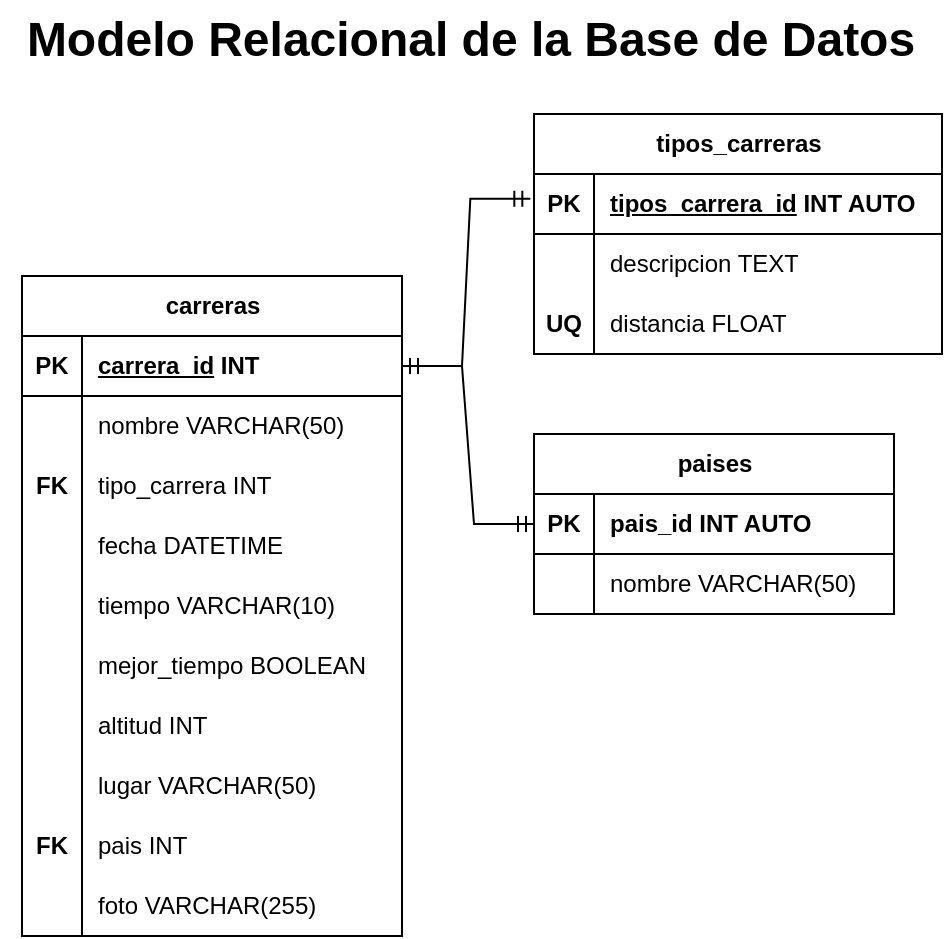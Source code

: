<mxfile version="21.2.1" type="device">
  <diagram name="Página-1" id="3yxqQ_oMUJjQ8AvOlSan">
    <mxGraphModel dx="768" dy="2117" grid="1" gridSize="10" guides="1" tooltips="1" connect="0" arrows="1" fold="1" page="1" pageScale="1" pageWidth="827" pageHeight="1169" math="0" shadow="0">
      <root>
        <mxCell id="0" />
        <mxCell id="1" parent="0" />
        <mxCell id="430ZbAmW-lMx0u4BgM1_-1" value="carreras" style="shape=table;startSize=30;container=1;collapsible=1;childLayout=tableLayout;fixedRows=1;rowLines=0;fontStyle=1;align=center;resizeLast=1;html=1;" vertex="1" parent="1">
          <mxGeometry x="190" y="-1029" width="190" height="330" as="geometry">
            <mxRectangle x="30" y="-1140" width="90" height="30" as="alternateBounds" />
          </mxGeometry>
        </mxCell>
        <mxCell id="430ZbAmW-lMx0u4BgM1_-2" value="" style="shape=tableRow;horizontal=0;startSize=0;swimlaneHead=0;swimlaneBody=0;fillColor=none;collapsible=0;dropTarget=0;points=[[0,0.5],[1,0.5]];portConstraint=eastwest;top=0;left=0;right=0;bottom=1;fontStyle=0" vertex="1" parent="430ZbAmW-lMx0u4BgM1_-1">
          <mxGeometry y="30" width="190" height="30" as="geometry" />
        </mxCell>
        <mxCell id="430ZbAmW-lMx0u4BgM1_-3" value="PK" style="shape=partialRectangle;connectable=0;fillColor=none;top=0;left=0;bottom=0;right=0;fontStyle=1;overflow=hidden;whiteSpace=wrap;html=1;" vertex="1" parent="430ZbAmW-lMx0u4BgM1_-2">
          <mxGeometry width="30" height="30" as="geometry">
            <mxRectangle width="30" height="30" as="alternateBounds" />
          </mxGeometry>
        </mxCell>
        <mxCell id="430ZbAmW-lMx0u4BgM1_-4" value="&lt;u&gt;carrera_id&lt;/u&gt;&amp;nbsp;INT" style="shape=partialRectangle;connectable=0;fillColor=none;top=0;left=0;bottom=0;right=0;align=left;spacingLeft=6;fontStyle=1;overflow=hidden;whiteSpace=wrap;html=1;" vertex="1" parent="430ZbAmW-lMx0u4BgM1_-2">
          <mxGeometry x="30" width="160" height="30" as="geometry">
            <mxRectangle width="160" height="30" as="alternateBounds" />
          </mxGeometry>
        </mxCell>
        <mxCell id="430ZbAmW-lMx0u4BgM1_-5" value="" style="shape=tableRow;horizontal=0;startSize=0;swimlaneHead=0;swimlaneBody=0;fillColor=none;collapsible=0;dropTarget=0;points=[[0,0.5],[1,0.5]];portConstraint=eastwest;top=0;left=0;right=0;bottom=0;" vertex="1" parent="430ZbAmW-lMx0u4BgM1_-1">
          <mxGeometry y="60" width="190" height="30" as="geometry" />
        </mxCell>
        <mxCell id="430ZbAmW-lMx0u4BgM1_-6" value="" style="shape=partialRectangle;connectable=0;fillColor=none;top=0;left=0;bottom=0;right=0;editable=1;overflow=hidden;whiteSpace=wrap;html=1;" vertex="1" parent="430ZbAmW-lMx0u4BgM1_-5">
          <mxGeometry width="30" height="30" as="geometry">
            <mxRectangle width="30" height="30" as="alternateBounds" />
          </mxGeometry>
        </mxCell>
        <mxCell id="430ZbAmW-lMx0u4BgM1_-7" value="nombre VARCHAR(50)" style="shape=partialRectangle;connectable=0;fillColor=none;top=0;left=0;bottom=0;right=0;align=left;spacingLeft=6;overflow=hidden;whiteSpace=wrap;html=1;" vertex="1" parent="430ZbAmW-lMx0u4BgM1_-5">
          <mxGeometry x="30" width="160" height="30" as="geometry">
            <mxRectangle width="160" height="30" as="alternateBounds" />
          </mxGeometry>
        </mxCell>
        <mxCell id="430ZbAmW-lMx0u4BgM1_-8" value="" style="shape=tableRow;horizontal=0;startSize=0;swimlaneHead=0;swimlaneBody=0;fillColor=none;collapsible=0;dropTarget=0;points=[[0,0.5],[1,0.5]];portConstraint=eastwest;top=0;left=0;right=0;bottom=0;" vertex="1" parent="430ZbAmW-lMx0u4BgM1_-1">
          <mxGeometry y="90" width="190" height="30" as="geometry" />
        </mxCell>
        <mxCell id="430ZbAmW-lMx0u4BgM1_-9" value="&lt;b&gt;FK&lt;/b&gt;" style="shape=partialRectangle;connectable=0;fillColor=none;top=0;left=0;bottom=0;right=0;editable=1;overflow=hidden;whiteSpace=wrap;html=1;" vertex="1" parent="430ZbAmW-lMx0u4BgM1_-8">
          <mxGeometry width="30" height="30" as="geometry">
            <mxRectangle width="30" height="30" as="alternateBounds" />
          </mxGeometry>
        </mxCell>
        <mxCell id="430ZbAmW-lMx0u4BgM1_-10" value="tipo_carrera INT" style="shape=partialRectangle;connectable=0;fillColor=none;top=0;left=0;bottom=0;right=0;align=left;spacingLeft=6;overflow=hidden;whiteSpace=wrap;html=1;" vertex="1" parent="430ZbAmW-lMx0u4BgM1_-8">
          <mxGeometry x="30" width="160" height="30" as="geometry">
            <mxRectangle width="160" height="30" as="alternateBounds" />
          </mxGeometry>
        </mxCell>
        <mxCell id="430ZbAmW-lMx0u4BgM1_-11" value="" style="shape=tableRow;horizontal=0;startSize=0;swimlaneHead=0;swimlaneBody=0;fillColor=none;collapsible=0;dropTarget=0;points=[[0,0.5],[1,0.5]];portConstraint=eastwest;top=0;left=0;right=0;bottom=0;" vertex="1" parent="430ZbAmW-lMx0u4BgM1_-1">
          <mxGeometry y="120" width="190" height="30" as="geometry" />
        </mxCell>
        <mxCell id="430ZbAmW-lMx0u4BgM1_-12" value="" style="shape=partialRectangle;connectable=0;fillColor=none;top=0;left=0;bottom=0;right=0;editable=1;overflow=hidden;whiteSpace=wrap;html=1;" vertex="1" parent="430ZbAmW-lMx0u4BgM1_-11">
          <mxGeometry width="30" height="30" as="geometry">
            <mxRectangle width="30" height="30" as="alternateBounds" />
          </mxGeometry>
        </mxCell>
        <mxCell id="430ZbAmW-lMx0u4BgM1_-13" value="fecha DATETIME" style="shape=partialRectangle;connectable=0;fillColor=none;top=0;left=0;bottom=0;right=0;align=left;spacingLeft=6;overflow=hidden;whiteSpace=wrap;html=1;" vertex="1" parent="430ZbAmW-lMx0u4BgM1_-11">
          <mxGeometry x="30" width="160" height="30" as="geometry">
            <mxRectangle width="160" height="30" as="alternateBounds" />
          </mxGeometry>
        </mxCell>
        <mxCell id="430ZbAmW-lMx0u4BgM1_-65" value="" style="shape=tableRow;horizontal=0;startSize=0;swimlaneHead=0;swimlaneBody=0;fillColor=none;collapsible=0;dropTarget=0;points=[[0,0.5],[1,0.5]];portConstraint=eastwest;top=0;left=0;right=0;bottom=0;" vertex="1" parent="430ZbAmW-lMx0u4BgM1_-1">
          <mxGeometry y="150" width="190" height="30" as="geometry" />
        </mxCell>
        <mxCell id="430ZbAmW-lMx0u4BgM1_-66" value="" style="shape=partialRectangle;connectable=0;fillColor=none;top=0;left=0;bottom=0;right=0;editable=1;overflow=hidden;whiteSpace=wrap;html=1;" vertex="1" parent="430ZbAmW-lMx0u4BgM1_-65">
          <mxGeometry width="30" height="30" as="geometry">
            <mxRectangle width="30" height="30" as="alternateBounds" />
          </mxGeometry>
        </mxCell>
        <mxCell id="430ZbAmW-lMx0u4BgM1_-67" value="tiempo VARCHAR(10)" style="shape=partialRectangle;connectable=0;fillColor=none;top=0;left=0;bottom=0;right=0;align=left;spacingLeft=6;overflow=hidden;whiteSpace=wrap;html=1;" vertex="1" parent="430ZbAmW-lMx0u4BgM1_-65">
          <mxGeometry x="30" width="160" height="30" as="geometry">
            <mxRectangle width="160" height="30" as="alternateBounds" />
          </mxGeometry>
        </mxCell>
        <mxCell id="430ZbAmW-lMx0u4BgM1_-68" value="" style="shape=tableRow;horizontal=0;startSize=0;swimlaneHead=0;swimlaneBody=0;fillColor=none;collapsible=0;dropTarget=0;points=[[0,0.5],[1,0.5]];portConstraint=eastwest;top=0;left=0;right=0;bottom=0;" vertex="1" parent="430ZbAmW-lMx0u4BgM1_-1">
          <mxGeometry y="180" width="190" height="30" as="geometry" />
        </mxCell>
        <mxCell id="430ZbAmW-lMx0u4BgM1_-69" value="" style="shape=partialRectangle;connectable=0;fillColor=none;top=0;left=0;bottom=0;right=0;editable=1;overflow=hidden;whiteSpace=wrap;html=1;" vertex="1" parent="430ZbAmW-lMx0u4BgM1_-68">
          <mxGeometry width="30" height="30" as="geometry">
            <mxRectangle width="30" height="30" as="alternateBounds" />
          </mxGeometry>
        </mxCell>
        <mxCell id="430ZbAmW-lMx0u4BgM1_-70" value="mejor_tiempo BOOLEAN" style="shape=partialRectangle;connectable=0;fillColor=none;top=0;left=0;bottom=0;right=0;align=left;spacingLeft=6;overflow=hidden;whiteSpace=wrap;html=1;" vertex="1" parent="430ZbAmW-lMx0u4BgM1_-68">
          <mxGeometry x="30" width="160" height="30" as="geometry">
            <mxRectangle width="160" height="30" as="alternateBounds" />
          </mxGeometry>
        </mxCell>
        <mxCell id="430ZbAmW-lMx0u4BgM1_-71" value="" style="shape=tableRow;horizontal=0;startSize=0;swimlaneHead=0;swimlaneBody=0;fillColor=none;collapsible=0;dropTarget=0;points=[[0,0.5],[1,0.5]];portConstraint=eastwest;top=0;left=0;right=0;bottom=0;" vertex="1" parent="430ZbAmW-lMx0u4BgM1_-1">
          <mxGeometry y="210" width="190" height="30" as="geometry" />
        </mxCell>
        <mxCell id="430ZbAmW-lMx0u4BgM1_-72" value="" style="shape=partialRectangle;connectable=0;fillColor=none;top=0;left=0;bottom=0;right=0;editable=1;overflow=hidden;whiteSpace=wrap;html=1;" vertex="1" parent="430ZbAmW-lMx0u4BgM1_-71">
          <mxGeometry width="30" height="30" as="geometry">
            <mxRectangle width="30" height="30" as="alternateBounds" />
          </mxGeometry>
        </mxCell>
        <mxCell id="430ZbAmW-lMx0u4BgM1_-73" value="altitud INT" style="shape=partialRectangle;connectable=0;fillColor=none;top=0;left=0;bottom=0;right=0;align=left;spacingLeft=6;overflow=hidden;whiteSpace=wrap;html=1;" vertex="1" parent="430ZbAmW-lMx0u4BgM1_-71">
          <mxGeometry x="30" width="160" height="30" as="geometry">
            <mxRectangle width="160" height="30" as="alternateBounds" />
          </mxGeometry>
        </mxCell>
        <mxCell id="430ZbAmW-lMx0u4BgM1_-74" value="" style="shape=tableRow;horizontal=0;startSize=0;swimlaneHead=0;swimlaneBody=0;fillColor=none;collapsible=0;dropTarget=0;points=[[0,0.5],[1,0.5]];portConstraint=eastwest;top=0;left=0;right=0;bottom=0;" vertex="1" parent="430ZbAmW-lMx0u4BgM1_-1">
          <mxGeometry y="240" width="190" height="30" as="geometry" />
        </mxCell>
        <mxCell id="430ZbAmW-lMx0u4BgM1_-75" value="" style="shape=partialRectangle;connectable=0;fillColor=none;top=0;left=0;bottom=0;right=0;editable=1;overflow=hidden;whiteSpace=wrap;html=1;" vertex="1" parent="430ZbAmW-lMx0u4BgM1_-74">
          <mxGeometry width="30" height="30" as="geometry">
            <mxRectangle width="30" height="30" as="alternateBounds" />
          </mxGeometry>
        </mxCell>
        <mxCell id="430ZbAmW-lMx0u4BgM1_-76" value="lugar VARCHAR(50)" style="shape=partialRectangle;connectable=0;fillColor=none;top=0;left=0;bottom=0;right=0;align=left;spacingLeft=6;overflow=hidden;whiteSpace=wrap;html=1;" vertex="1" parent="430ZbAmW-lMx0u4BgM1_-74">
          <mxGeometry x="30" width="160" height="30" as="geometry">
            <mxRectangle width="160" height="30" as="alternateBounds" />
          </mxGeometry>
        </mxCell>
        <mxCell id="430ZbAmW-lMx0u4BgM1_-77" value="" style="shape=tableRow;horizontal=0;startSize=0;swimlaneHead=0;swimlaneBody=0;fillColor=none;collapsible=0;dropTarget=0;points=[[0,0.5],[1,0.5]];portConstraint=eastwest;top=0;left=0;right=0;bottom=0;" vertex="1" parent="430ZbAmW-lMx0u4BgM1_-1">
          <mxGeometry y="270" width="190" height="30" as="geometry" />
        </mxCell>
        <mxCell id="430ZbAmW-lMx0u4BgM1_-78" value="&lt;b&gt;FK&lt;/b&gt;" style="shape=partialRectangle;connectable=0;fillColor=none;top=0;left=0;bottom=0;right=0;editable=1;overflow=hidden;whiteSpace=wrap;html=1;" vertex="1" parent="430ZbAmW-lMx0u4BgM1_-77">
          <mxGeometry width="30" height="30" as="geometry">
            <mxRectangle width="30" height="30" as="alternateBounds" />
          </mxGeometry>
        </mxCell>
        <mxCell id="430ZbAmW-lMx0u4BgM1_-79" value="pais INT" style="shape=partialRectangle;connectable=0;fillColor=none;top=0;left=0;bottom=0;right=0;align=left;spacingLeft=6;overflow=hidden;whiteSpace=wrap;html=1;" vertex="1" parent="430ZbAmW-lMx0u4BgM1_-77">
          <mxGeometry x="30" width="160" height="30" as="geometry">
            <mxRectangle width="160" height="30" as="alternateBounds" />
          </mxGeometry>
        </mxCell>
        <mxCell id="430ZbAmW-lMx0u4BgM1_-80" value="" style="shape=tableRow;horizontal=0;startSize=0;swimlaneHead=0;swimlaneBody=0;fillColor=none;collapsible=0;dropTarget=0;points=[[0,0.5],[1,0.5]];portConstraint=eastwest;top=0;left=0;right=0;bottom=0;" vertex="1" parent="430ZbAmW-lMx0u4BgM1_-1">
          <mxGeometry y="300" width="190" height="30" as="geometry" />
        </mxCell>
        <mxCell id="430ZbAmW-lMx0u4BgM1_-81" value="" style="shape=partialRectangle;connectable=0;fillColor=none;top=0;left=0;bottom=0;right=0;editable=1;overflow=hidden;whiteSpace=wrap;html=1;" vertex="1" parent="430ZbAmW-lMx0u4BgM1_-80">
          <mxGeometry width="30" height="30" as="geometry">
            <mxRectangle width="30" height="30" as="alternateBounds" />
          </mxGeometry>
        </mxCell>
        <mxCell id="430ZbAmW-lMx0u4BgM1_-82" value="foto VARCHAR(255)" style="shape=partialRectangle;connectable=0;fillColor=none;top=0;left=0;bottom=0;right=0;align=left;spacingLeft=6;overflow=hidden;whiteSpace=wrap;html=1;" vertex="1" parent="430ZbAmW-lMx0u4BgM1_-80">
          <mxGeometry x="30" width="160" height="30" as="geometry">
            <mxRectangle width="160" height="30" as="alternateBounds" />
          </mxGeometry>
        </mxCell>
        <mxCell id="430ZbAmW-lMx0u4BgM1_-89" value="tipos_carreras" style="shape=table;startSize=30;container=1;collapsible=1;childLayout=tableLayout;fixedRows=1;rowLines=0;fontStyle=1;align=center;resizeLast=1;html=1;" vertex="1" parent="1">
          <mxGeometry x="446" y="-1110" width="204" height="120" as="geometry" />
        </mxCell>
        <mxCell id="430ZbAmW-lMx0u4BgM1_-90" value="" style="shape=tableRow;horizontal=0;startSize=0;swimlaneHead=0;swimlaneBody=0;fillColor=none;collapsible=0;dropTarget=0;points=[[0,0.5],[1,0.5]];portConstraint=eastwest;top=0;left=0;right=0;bottom=1;" vertex="1" parent="430ZbAmW-lMx0u4BgM1_-89">
          <mxGeometry y="30" width="204" height="30" as="geometry" />
        </mxCell>
        <mxCell id="430ZbAmW-lMx0u4BgM1_-91" value="PK" style="shape=partialRectangle;connectable=0;fillColor=none;top=0;left=0;bottom=0;right=0;fontStyle=1;overflow=hidden;whiteSpace=wrap;html=1;" vertex="1" parent="430ZbAmW-lMx0u4BgM1_-90">
          <mxGeometry width="30" height="30" as="geometry">
            <mxRectangle width="30" height="30" as="alternateBounds" />
          </mxGeometry>
        </mxCell>
        <mxCell id="430ZbAmW-lMx0u4BgM1_-92" value="&lt;u&gt;tipos_carrera_id&lt;/u&gt; INT AUTO" style="shape=partialRectangle;connectable=0;fillColor=none;top=0;left=0;bottom=0;right=0;align=left;spacingLeft=6;fontStyle=1;overflow=hidden;whiteSpace=wrap;html=1;" vertex="1" parent="430ZbAmW-lMx0u4BgM1_-90">
          <mxGeometry x="30" width="174" height="30" as="geometry">
            <mxRectangle width="174" height="30" as="alternateBounds" />
          </mxGeometry>
        </mxCell>
        <mxCell id="430ZbAmW-lMx0u4BgM1_-93" value="" style="shape=tableRow;horizontal=0;startSize=0;swimlaneHead=0;swimlaneBody=0;fillColor=none;collapsible=0;dropTarget=0;points=[[0,0.5],[1,0.5]];portConstraint=eastwest;top=0;left=0;right=0;bottom=0;" vertex="1" parent="430ZbAmW-lMx0u4BgM1_-89">
          <mxGeometry y="60" width="204" height="30" as="geometry" />
        </mxCell>
        <mxCell id="430ZbAmW-lMx0u4BgM1_-94" value="" style="shape=partialRectangle;connectable=0;fillColor=none;top=0;left=0;bottom=0;right=0;editable=1;overflow=hidden;whiteSpace=wrap;html=1;" vertex="1" parent="430ZbAmW-lMx0u4BgM1_-93">
          <mxGeometry width="30" height="30" as="geometry">
            <mxRectangle width="30" height="30" as="alternateBounds" />
          </mxGeometry>
        </mxCell>
        <mxCell id="430ZbAmW-lMx0u4BgM1_-95" value="descripcion TEXT" style="shape=partialRectangle;connectable=0;fillColor=none;top=0;left=0;bottom=0;right=0;align=left;spacingLeft=6;overflow=hidden;whiteSpace=wrap;html=1;" vertex="1" parent="430ZbAmW-lMx0u4BgM1_-93">
          <mxGeometry x="30" width="174" height="30" as="geometry">
            <mxRectangle width="174" height="30" as="alternateBounds" />
          </mxGeometry>
        </mxCell>
        <mxCell id="430ZbAmW-lMx0u4BgM1_-96" value="" style="shape=tableRow;horizontal=0;startSize=0;swimlaneHead=0;swimlaneBody=0;fillColor=none;collapsible=0;dropTarget=0;points=[[0,0.5],[1,0.5]];portConstraint=eastwest;top=0;left=0;right=0;bottom=0;" vertex="1" parent="430ZbAmW-lMx0u4BgM1_-89">
          <mxGeometry y="90" width="204" height="30" as="geometry" />
        </mxCell>
        <mxCell id="430ZbAmW-lMx0u4BgM1_-97" value="&lt;b&gt;UQ&lt;/b&gt;" style="shape=partialRectangle;connectable=0;fillColor=none;top=0;left=0;bottom=0;right=0;editable=1;overflow=hidden;whiteSpace=wrap;html=1;" vertex="1" parent="430ZbAmW-lMx0u4BgM1_-96">
          <mxGeometry width="30" height="30" as="geometry">
            <mxRectangle width="30" height="30" as="alternateBounds" />
          </mxGeometry>
        </mxCell>
        <mxCell id="430ZbAmW-lMx0u4BgM1_-98" value="distancia FLOAT" style="shape=partialRectangle;connectable=0;fillColor=none;top=0;left=0;bottom=0;right=0;align=left;spacingLeft=6;overflow=hidden;whiteSpace=wrap;html=1;" vertex="1" parent="430ZbAmW-lMx0u4BgM1_-96">
          <mxGeometry x="30" width="174" height="30" as="geometry">
            <mxRectangle width="174" height="30" as="alternateBounds" />
          </mxGeometry>
        </mxCell>
        <mxCell id="430ZbAmW-lMx0u4BgM1_-103" value="paises" style="shape=table;startSize=30;container=1;collapsible=1;childLayout=tableLayout;fixedRows=1;rowLines=0;fontStyle=1;align=center;resizeLast=1;html=1;" vertex="1" parent="1">
          <mxGeometry x="446" y="-950" width="180" height="90" as="geometry" />
        </mxCell>
        <mxCell id="430ZbAmW-lMx0u4BgM1_-104" value="" style="shape=tableRow;horizontal=0;startSize=0;swimlaneHead=0;swimlaneBody=0;fillColor=none;collapsible=0;dropTarget=0;points=[[0,0.5],[1,0.5]];portConstraint=eastwest;top=0;left=0;right=0;bottom=1;" vertex="1" parent="430ZbAmW-lMx0u4BgM1_-103">
          <mxGeometry y="30" width="180" height="30" as="geometry" />
        </mxCell>
        <mxCell id="430ZbAmW-lMx0u4BgM1_-105" value="PK" style="shape=partialRectangle;connectable=0;fillColor=none;top=0;left=0;bottom=0;right=0;fontStyle=1;overflow=hidden;whiteSpace=wrap;html=1;" vertex="1" parent="430ZbAmW-lMx0u4BgM1_-104">
          <mxGeometry width="30" height="30" as="geometry">
            <mxRectangle width="30" height="30" as="alternateBounds" />
          </mxGeometry>
        </mxCell>
        <mxCell id="430ZbAmW-lMx0u4BgM1_-106" value="pais_id INT AUTO" style="shape=partialRectangle;connectable=0;fillColor=none;top=0;left=0;bottom=0;right=0;align=left;spacingLeft=6;fontStyle=1;overflow=hidden;whiteSpace=wrap;html=1;" vertex="1" parent="430ZbAmW-lMx0u4BgM1_-104">
          <mxGeometry x="30" width="150" height="30" as="geometry">
            <mxRectangle width="150" height="30" as="alternateBounds" />
          </mxGeometry>
        </mxCell>
        <mxCell id="430ZbAmW-lMx0u4BgM1_-107" value="" style="shape=tableRow;horizontal=0;startSize=0;swimlaneHead=0;swimlaneBody=0;fillColor=none;collapsible=0;dropTarget=0;points=[[0,0.5],[1,0.5]];portConstraint=eastwest;top=0;left=0;right=0;bottom=0;" vertex="1" parent="430ZbAmW-lMx0u4BgM1_-103">
          <mxGeometry y="60" width="180" height="30" as="geometry" />
        </mxCell>
        <mxCell id="430ZbAmW-lMx0u4BgM1_-108" value="" style="shape=partialRectangle;connectable=0;fillColor=none;top=0;left=0;bottom=0;right=0;editable=1;overflow=hidden;whiteSpace=wrap;html=1;" vertex="1" parent="430ZbAmW-lMx0u4BgM1_-107">
          <mxGeometry width="30" height="30" as="geometry">
            <mxRectangle width="30" height="30" as="alternateBounds" />
          </mxGeometry>
        </mxCell>
        <mxCell id="430ZbAmW-lMx0u4BgM1_-109" value="nombre VARCHAR(50)" style="shape=partialRectangle;connectable=0;fillColor=none;top=0;left=0;bottom=0;right=0;align=left;spacingLeft=6;overflow=hidden;whiteSpace=wrap;html=1;" vertex="1" parent="430ZbAmW-lMx0u4BgM1_-107">
          <mxGeometry x="30" width="150" height="30" as="geometry">
            <mxRectangle width="150" height="30" as="alternateBounds" />
          </mxGeometry>
        </mxCell>
        <mxCell id="430ZbAmW-lMx0u4BgM1_-114" value="" style="edgeStyle=entityRelationEdgeStyle;fontSize=12;html=1;endArrow=ERmandOne;startArrow=ERmandOne;rounded=0;entryX=-0.009;entryY=0.411;entryDx=0;entryDy=0;entryPerimeter=0;" edge="1" parent="1" source="430ZbAmW-lMx0u4BgM1_-2" target="430ZbAmW-lMx0u4BgM1_-90">
          <mxGeometry width="100" height="100" relative="1" as="geometry">
            <mxPoint x="472" y="-1020" as="sourcePoint" />
            <mxPoint x="542" y="-1137" as="targetPoint" />
          </mxGeometry>
        </mxCell>
        <mxCell id="430ZbAmW-lMx0u4BgM1_-181" value="" style="edgeStyle=entityRelationEdgeStyle;fontSize=12;html=1;endArrow=ERmandOne;startArrow=ERmandOne;rounded=0;" edge="1" parent="1" source="430ZbAmW-lMx0u4BgM1_-2" target="430ZbAmW-lMx0u4BgM1_-104">
          <mxGeometry width="100" height="100" relative="1" as="geometry">
            <mxPoint x="352" y="-1075" as="sourcePoint" />
            <mxPoint x="542" y="-940" as="targetPoint" />
          </mxGeometry>
        </mxCell>
        <mxCell id="430ZbAmW-lMx0u4BgM1_-182" value="&lt;font style=&quot;font-size: 24px;&quot;&gt;Modelo Relacional de la Base de Datos&lt;/font&gt;" style="text;html=1;align=center;verticalAlign=middle;resizable=0;points=[];autosize=1;strokeColor=none;fillColor=none;fontSize=24;fontStyle=1" vertex="1" parent="1">
          <mxGeometry x="179" y="-1167" width="470" height="40" as="geometry" />
        </mxCell>
      </root>
    </mxGraphModel>
  </diagram>
</mxfile>
